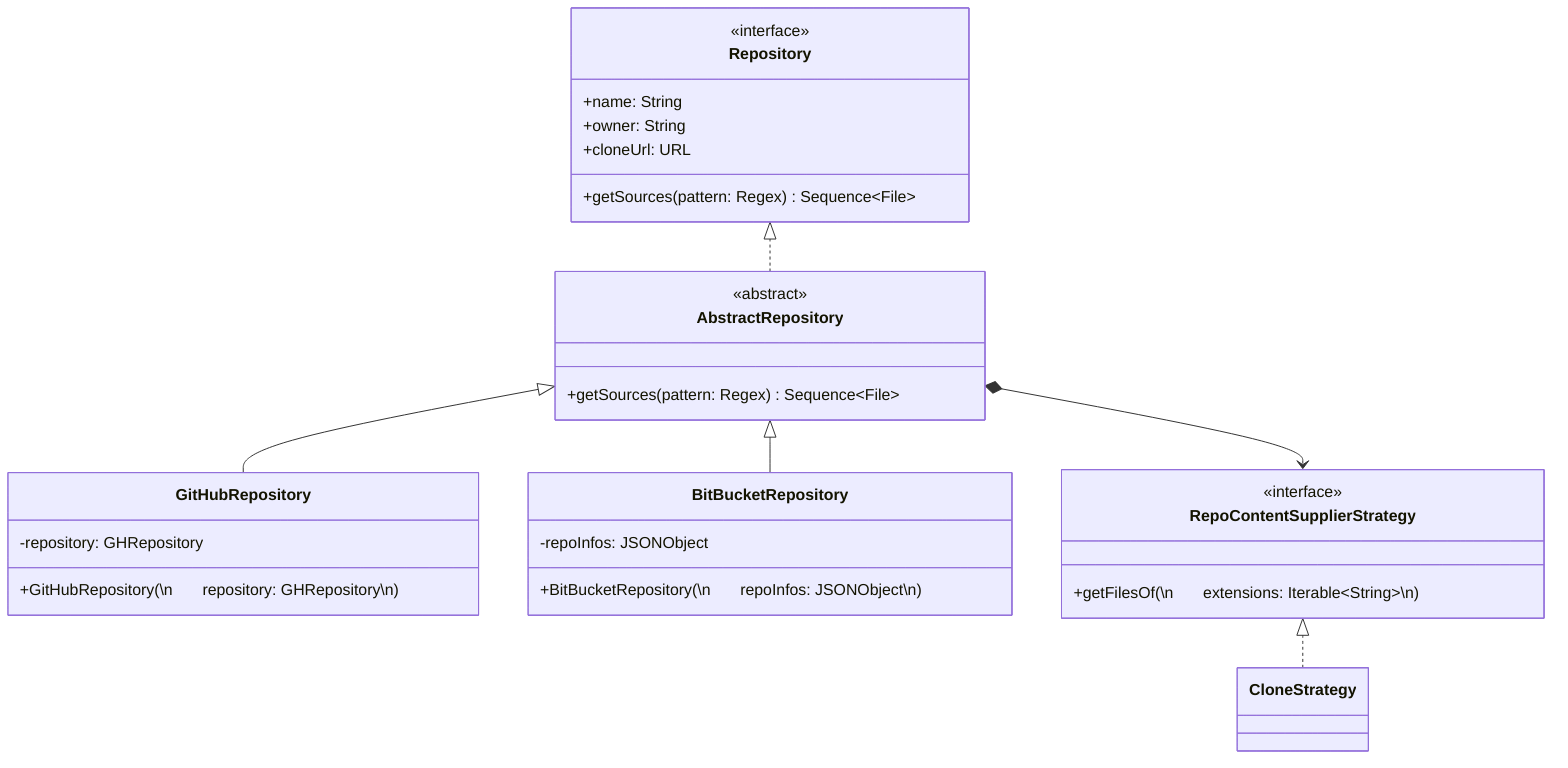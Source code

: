 classDiagram
direction BT
    class Repository {
        <<interface>>
        +name: String
        +owner: String
        +cloneUrl: URL
        +getSources(pattern: Regex) Sequence~File~
    }
    class AbstractRepository {
        <<abstract>>
        +getSources(pattern: Regex) Sequence~File~
    }
    AbstractRepository ..|> Repository
    class GitHubRepository {
        -repository: GHRepository
        +GitHubRepository(\nㅤㅤrepository: GHRepository\n)
    }
    class BitBucketRepository {
        -repoInfos: JSONObject
        +BitBucketRepository(\nㅤㅤrepoInfos: JSONObject\n)
    }
    GitHubRepository --|> AbstractRepository
    BitBucketRepository --|> AbstractRepository

    class RepoContentSupplierStrategy {
        <<interface>>
        +getFilesOf(\nㅤㅤextensions: Iterable~String~\n)
    }
    RepoContentSupplierStrategy <--* AbstractRepository
    CloneStrategy ..|> RepoContentSupplierStrategy